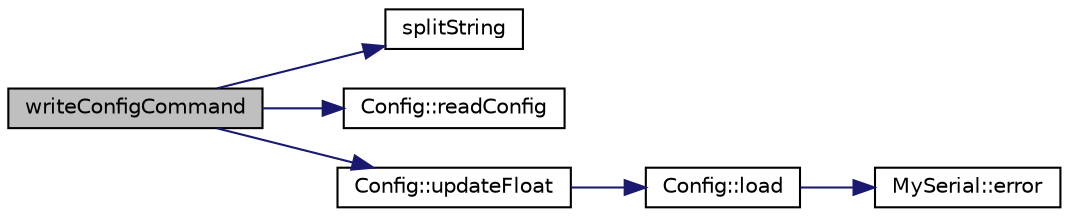digraph "writeConfigCommand"
{
  edge [fontname="Helvetica",fontsize="10",labelfontname="Helvetica",labelfontsize="10"];
  node [fontname="Helvetica",fontsize="10",shape=record];
  rankdir="LR";
  Node117 [label="writeConfigCommand",height=0.2,width=0.4,color="black", fillcolor="grey75", style="filled", fontcolor="black"];
  Node117 -> Node118 [color="midnightblue",fontsize="10",style="solid",fontname="Helvetica"];
  Node118 [label="splitString",height=0.2,width=0.4,color="black", fillcolor="white", style="filled",URL="$_utils_8cpp.html#a8b2a3fe5a0218a2e110197d7a4c33f04"];
  Node117 -> Node119 [color="midnightblue",fontsize="10",style="solid",fontname="Helvetica"];
  Node119 [label="Config::readConfig",height=0.2,width=0.4,color="black", fillcolor="white", style="filled",URL="$class_config.html#a3531ef146fa1559a265826a0c9cac2c1"];
  Node117 -> Node120 [color="midnightblue",fontsize="10",style="solid",fontname="Helvetica"];
  Node120 [label="Config::updateFloat",height=0.2,width=0.4,color="black", fillcolor="white", style="filled",URL="$class_config.html#a3844877d4dc6bdcb085dacf5abfdb0f1"];
  Node120 -> Node121 [color="midnightblue",fontsize="10",style="solid",fontname="Helvetica"];
  Node121 [label="Config::load",height=0.2,width=0.4,color="black", fillcolor="white", style="filled",URL="$class_config.html#a03f274849bd304018c08ad974baea23a"];
  Node121 -> Node122 [color="midnightblue",fontsize="10",style="solid",fontname="Helvetica"];
  Node122 [label="MySerial::error",height=0.2,width=0.4,color="black", fillcolor="white", style="filled",URL="$class_my_serial.html#a896c14da1a0c8356a3d66a783d8264e6"];
}
